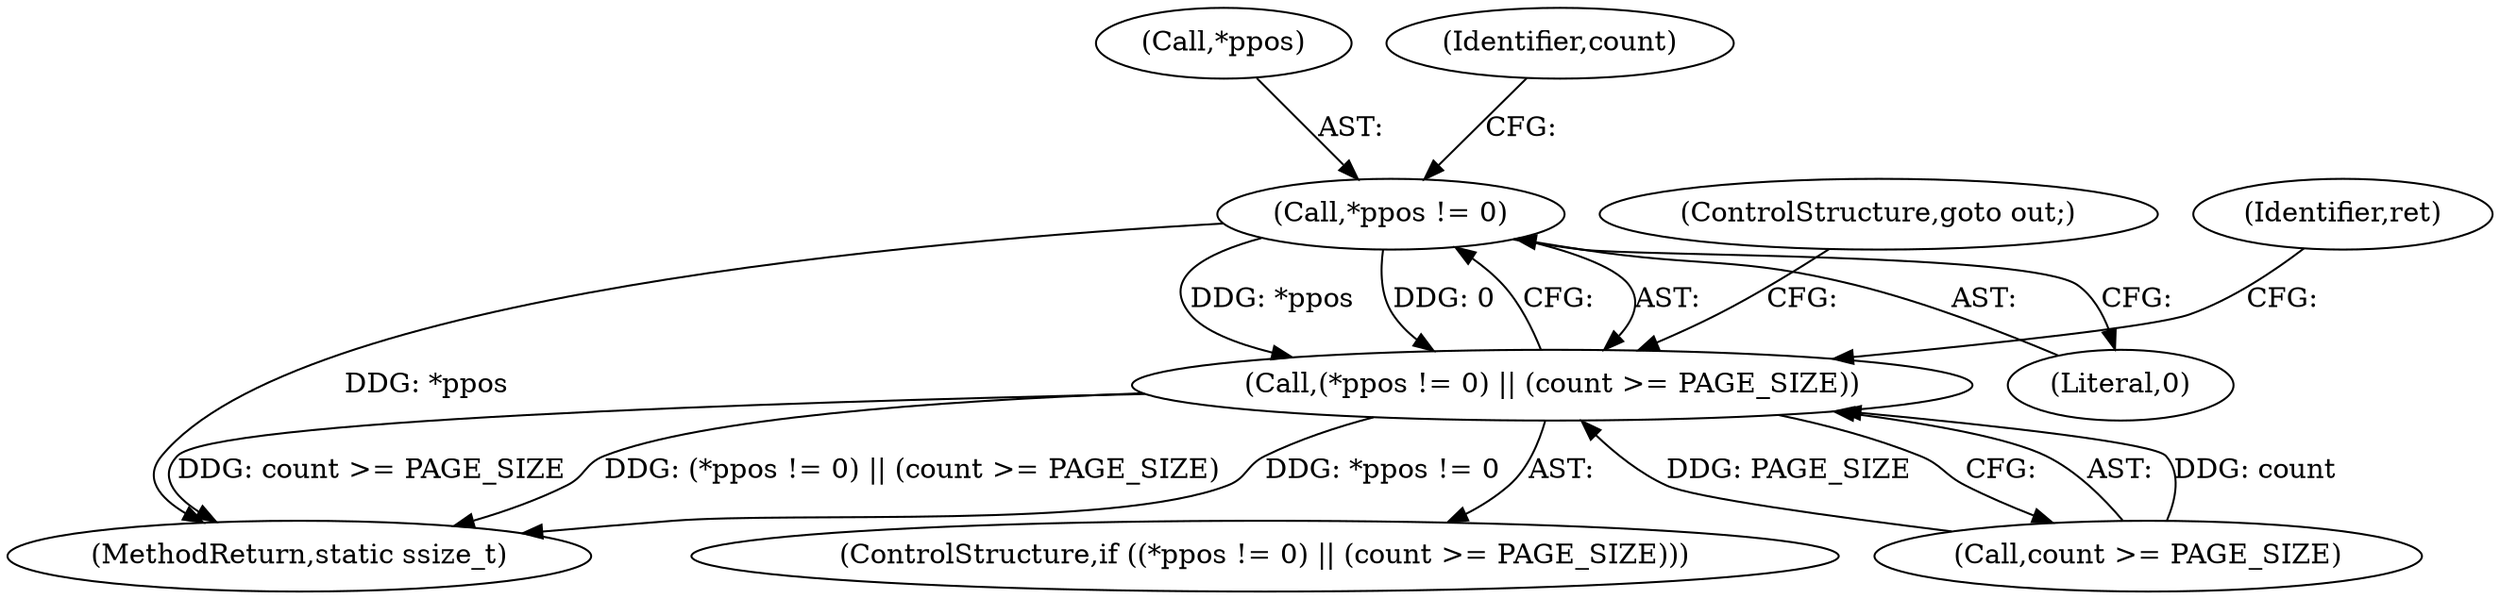 digraph "0_linux_6708075f104c3c9b04b23336bb0366ca30c3931b@pointer" {
"1000203" [label="(Call,*ppos != 0)"];
"1000202" [label="(Call,(*ppos != 0) || (count >= PAGE_SIZE))"];
"1000201" [label="(ControlStructure,if ((*ppos != 0) || (count >= PAGE_SIZE)))"];
"1000204" [label="(Call,*ppos)"];
"1000518" [label="(MethodReturn,static ssize_t)"];
"1000206" [label="(Literal,0)"];
"1000210" [label="(ControlStructure,goto out;)"];
"1000208" [label="(Identifier,count)"];
"1000202" [label="(Call,(*ppos != 0) || (count >= PAGE_SIZE))"];
"1000212" [label="(Identifier,ret)"];
"1000207" [label="(Call,count >= PAGE_SIZE)"];
"1000203" [label="(Call,*ppos != 0)"];
"1000203" -> "1000202"  [label="AST: "];
"1000203" -> "1000206"  [label="CFG: "];
"1000204" -> "1000203"  [label="AST: "];
"1000206" -> "1000203"  [label="AST: "];
"1000208" -> "1000203"  [label="CFG: "];
"1000202" -> "1000203"  [label="CFG: "];
"1000203" -> "1000518"  [label="DDG: *ppos"];
"1000203" -> "1000202"  [label="DDG: *ppos"];
"1000203" -> "1000202"  [label="DDG: 0"];
"1000202" -> "1000201"  [label="AST: "];
"1000202" -> "1000207"  [label="CFG: "];
"1000207" -> "1000202"  [label="AST: "];
"1000210" -> "1000202"  [label="CFG: "];
"1000212" -> "1000202"  [label="CFG: "];
"1000202" -> "1000518"  [label="DDG: *ppos != 0"];
"1000202" -> "1000518"  [label="DDG: count >= PAGE_SIZE"];
"1000202" -> "1000518"  [label="DDG: (*ppos != 0) || (count >= PAGE_SIZE)"];
"1000207" -> "1000202"  [label="DDG: count"];
"1000207" -> "1000202"  [label="DDG: PAGE_SIZE"];
}
